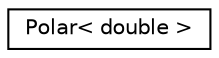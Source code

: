 digraph "Graphical Class Hierarchy"
{
  edge [fontname="Helvetica",fontsize="10",labelfontname="Helvetica",labelfontsize="10"];
  node [fontname="Helvetica",fontsize="10",shape=record];
  rankdir="LR";
  Node0 [label="Polar\< double \>",height=0.2,width=0.4,color="black", fillcolor="white", style="filled",URL="$classPolar.html"];
}
